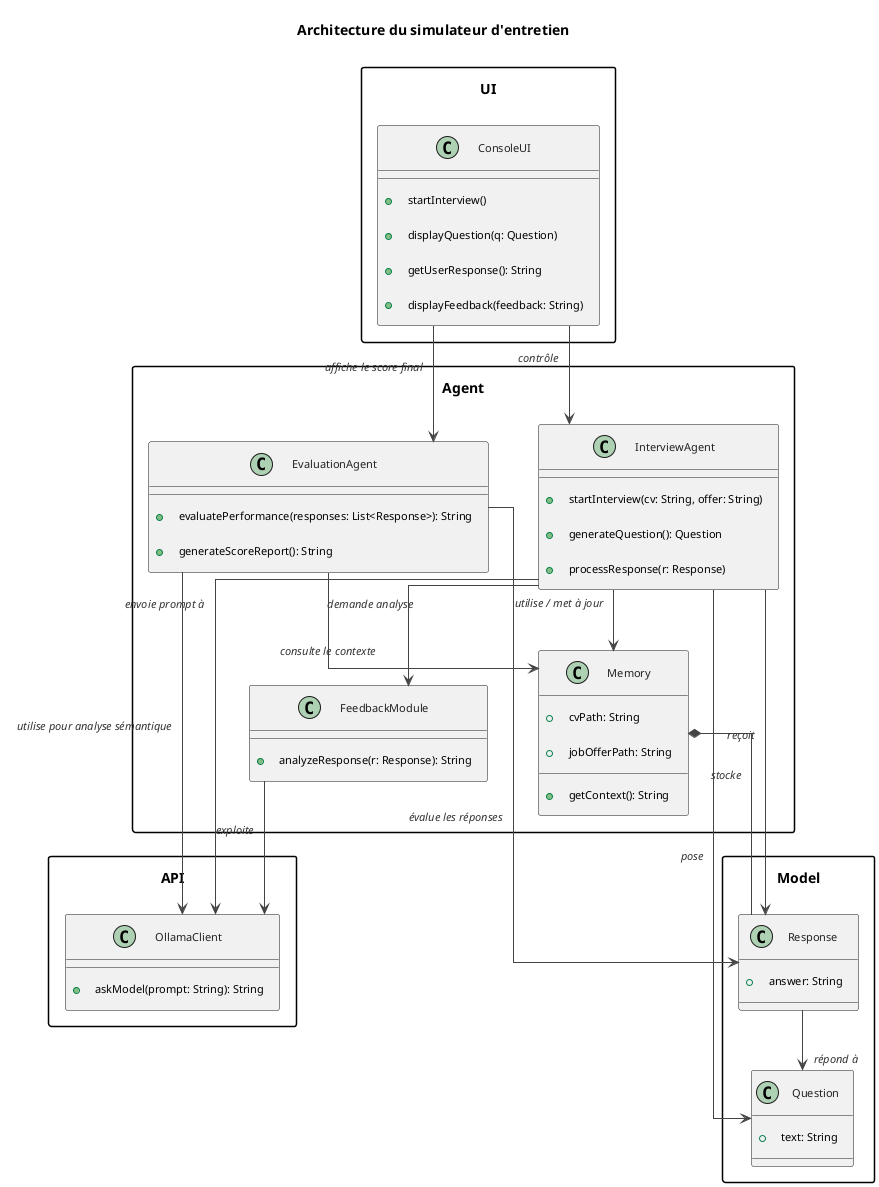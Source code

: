 @startuml
title Architecture du simulateur d'entretien

skinparam linetype ortho
skinparam shadowing false
skinparam ArrowThickness 1
skinparam ArrowColor #444444
skinparam classFontSize 12
skinparam classAttributeFontSize 11
skinparam classFontColor #222222
skinparam ArrowFontSize 11
skinparam ArrowFontColor #333333
skinparam ArrowFontStyle italic
skinparam Padding 10
skinparam RankSep 60
skinparam NodeSep 50
skinparam packageStyle rectangle

' ============================================================
'                       UI
' ============================================================
package "UI" {
  class ConsoleUI {
    +startInterview()
    +displayQuestion(q: Question)
    +getUserResponse(): String
    +displayFeedback(feedback: String)
  }
}

' ============================================================
'                       Agent
' ============================================================
package "Agent" {
  class InterviewAgent {
    +startInterview(cv: String, offer: String)
    +generateQuestion(): Question
    +processResponse(r: Response)
  }

  class Memory {
    +cvPath: String
    +jobOfferPath: String
    +getContext(): String
  }

  class FeedbackModule {
    +analyzeResponse(r: Response): String
  }

  class EvaluationAgent {
    +evaluatePerformance(responses: List<Response>): String
    +generateScoreReport(): String
  }
}

' ============================================================
'                       API
' ============================================================
package "API" {
  class OllamaClient {
    +askModel(prompt: String): String
  }
}

' ============================================================
'                       Model
' ============================================================
package "Model" {
  class Question {
    +text: String
  }

  class Response {
    +answer: String
  }
}

' ============================================================
'                       Relations
' ============================================================
ConsoleUI --> InterviewAgent : contrôle
InterviewAgent --> Memory : utilise / met à jour
InterviewAgent --> FeedbackModule : demande analyse
InterviewAgent --> OllamaClient : envoie prompt à
FeedbackModule --> OllamaClient : exploite
Memory *-- Response : stocke
InterviewAgent --> Question : pose
InterviewAgent --> Response : reçoit
Response --> Question : "répond à"

EvaluationAgent --> OllamaClient : utilise pour analyse sémantique
EvaluationAgent --> Memory : consulte le contexte
EvaluationAgent --> Response : évalue les réponses
ConsoleUI --> EvaluationAgent : affiche le score final

@enduml
